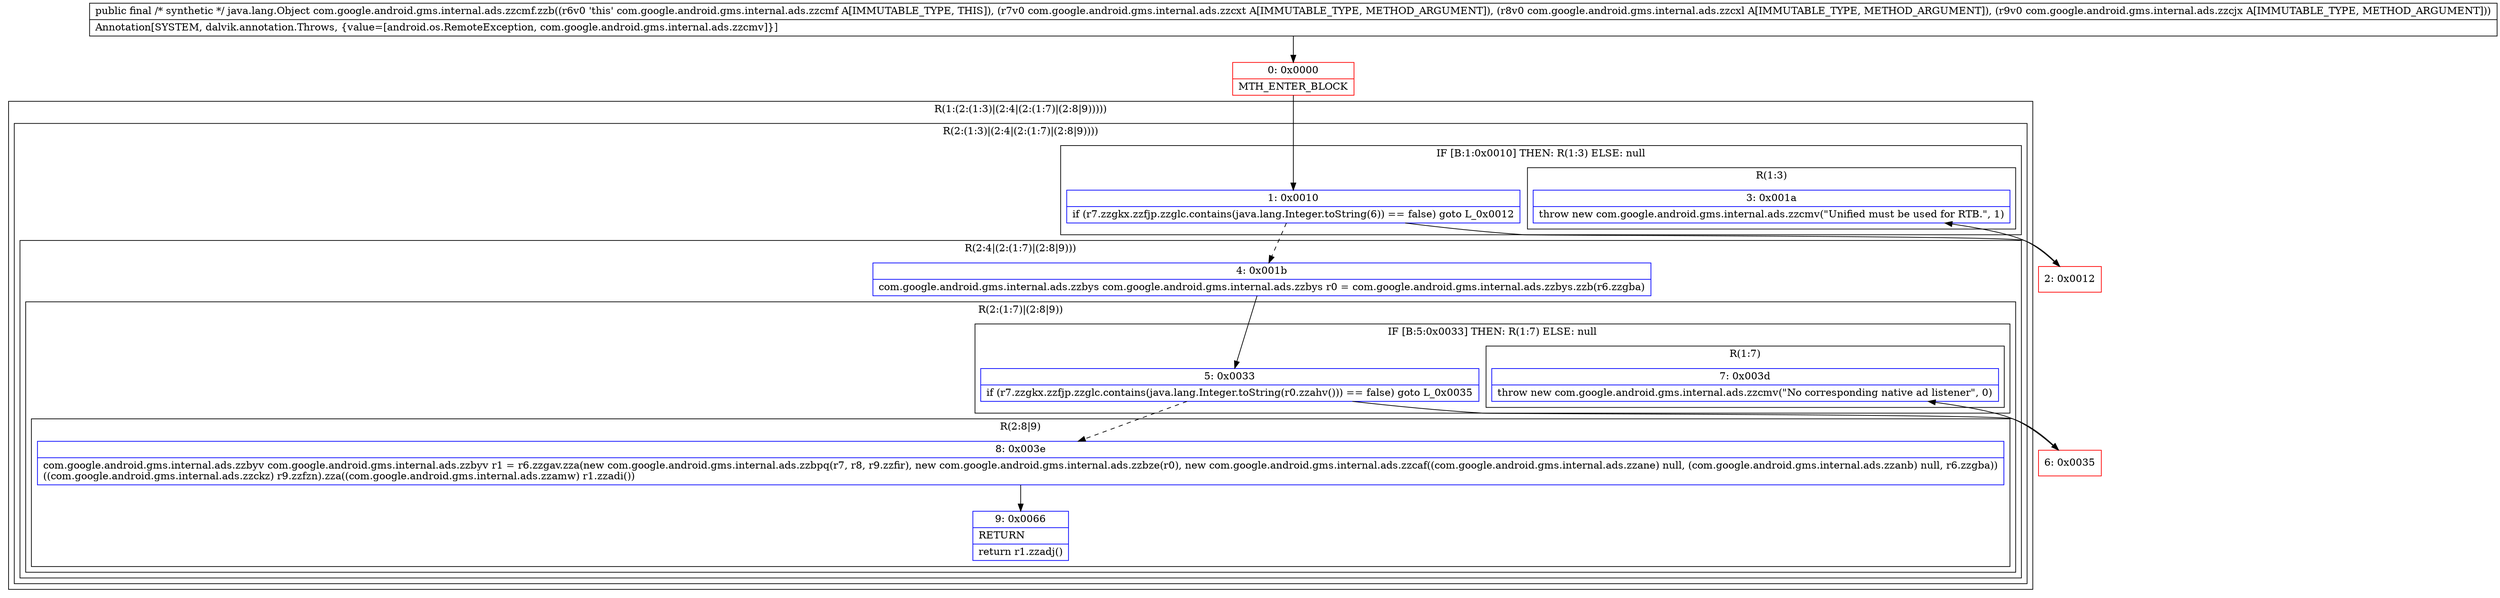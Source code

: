 digraph "CFG forcom.google.android.gms.internal.ads.zzcmf.zzb(Lcom\/google\/android\/gms\/internal\/ads\/zzcxt;Lcom\/google\/android\/gms\/internal\/ads\/zzcxl;Lcom\/google\/android\/gms\/internal\/ads\/zzcjx;)Ljava\/lang\/Object;" {
subgraph cluster_Region_238520707 {
label = "R(1:(2:(1:3)|(2:4|(2:(1:7)|(2:8|9)))))";
node [shape=record,color=blue];
subgraph cluster_Region_707703466 {
label = "R(2:(1:3)|(2:4|(2:(1:7)|(2:8|9))))";
node [shape=record,color=blue];
subgraph cluster_IfRegion_1672674097 {
label = "IF [B:1:0x0010] THEN: R(1:3) ELSE: null";
node [shape=record,color=blue];
Node_1 [shape=record,label="{1\:\ 0x0010|if (r7.zzgkx.zzfjp.zzglc.contains(java.lang.Integer.toString(6)) == false) goto L_0x0012\l}"];
subgraph cluster_Region_1663965707 {
label = "R(1:3)";
node [shape=record,color=blue];
Node_3 [shape=record,label="{3\:\ 0x001a|throw new com.google.android.gms.internal.ads.zzcmv(\"Unified must be used for RTB.\", 1)\l}"];
}
}
subgraph cluster_Region_195117008 {
label = "R(2:4|(2:(1:7)|(2:8|9)))";
node [shape=record,color=blue];
Node_4 [shape=record,label="{4\:\ 0x001b|com.google.android.gms.internal.ads.zzbys com.google.android.gms.internal.ads.zzbys r0 = com.google.android.gms.internal.ads.zzbys.zzb(r6.zzgba)\l}"];
subgraph cluster_Region_1374157948 {
label = "R(2:(1:7)|(2:8|9))";
node [shape=record,color=blue];
subgraph cluster_IfRegion_439374941 {
label = "IF [B:5:0x0033] THEN: R(1:7) ELSE: null";
node [shape=record,color=blue];
Node_5 [shape=record,label="{5\:\ 0x0033|if (r7.zzgkx.zzfjp.zzglc.contains(java.lang.Integer.toString(r0.zzahv())) == false) goto L_0x0035\l}"];
subgraph cluster_Region_235126536 {
label = "R(1:7)";
node [shape=record,color=blue];
Node_7 [shape=record,label="{7\:\ 0x003d|throw new com.google.android.gms.internal.ads.zzcmv(\"No corresponding native ad listener\", 0)\l}"];
}
}
subgraph cluster_Region_1487883761 {
label = "R(2:8|9)";
node [shape=record,color=blue];
Node_8 [shape=record,label="{8\:\ 0x003e|com.google.android.gms.internal.ads.zzbyv com.google.android.gms.internal.ads.zzbyv r1 = r6.zzgav.zza(new com.google.android.gms.internal.ads.zzbpq(r7, r8, r9.zzfir), new com.google.android.gms.internal.ads.zzbze(r0), new com.google.android.gms.internal.ads.zzcaf((com.google.android.gms.internal.ads.zzane) null, (com.google.android.gms.internal.ads.zzanb) null, r6.zzgba))\l((com.google.android.gms.internal.ads.zzckz) r9.zzfzn).zza((com.google.android.gms.internal.ads.zzamw) r1.zzadi())\l}"];
Node_9 [shape=record,label="{9\:\ 0x0066|RETURN\l|return r1.zzadj()\l}"];
}
}
}
}
}
Node_0 [shape=record,color=red,label="{0\:\ 0x0000|MTH_ENTER_BLOCK\l}"];
Node_2 [shape=record,color=red,label="{2\:\ 0x0012}"];
Node_6 [shape=record,color=red,label="{6\:\ 0x0035}"];
MethodNode[shape=record,label="{public final \/* synthetic *\/ java.lang.Object com.google.android.gms.internal.ads.zzcmf.zzb((r6v0 'this' com.google.android.gms.internal.ads.zzcmf A[IMMUTABLE_TYPE, THIS]), (r7v0 com.google.android.gms.internal.ads.zzcxt A[IMMUTABLE_TYPE, METHOD_ARGUMENT]), (r8v0 com.google.android.gms.internal.ads.zzcxl A[IMMUTABLE_TYPE, METHOD_ARGUMENT]), (r9v0 com.google.android.gms.internal.ads.zzcjx A[IMMUTABLE_TYPE, METHOD_ARGUMENT]))  | Annotation[SYSTEM, dalvik.annotation.Throws, \{value=[android.os.RemoteException, com.google.android.gms.internal.ads.zzcmv]\}]\l}"];
MethodNode -> Node_0;
Node_1 -> Node_2;
Node_1 -> Node_4[style=dashed];
Node_4 -> Node_5;
Node_5 -> Node_6;
Node_5 -> Node_8[style=dashed];
Node_8 -> Node_9;
Node_0 -> Node_1;
Node_2 -> Node_3;
Node_6 -> Node_7;
}

